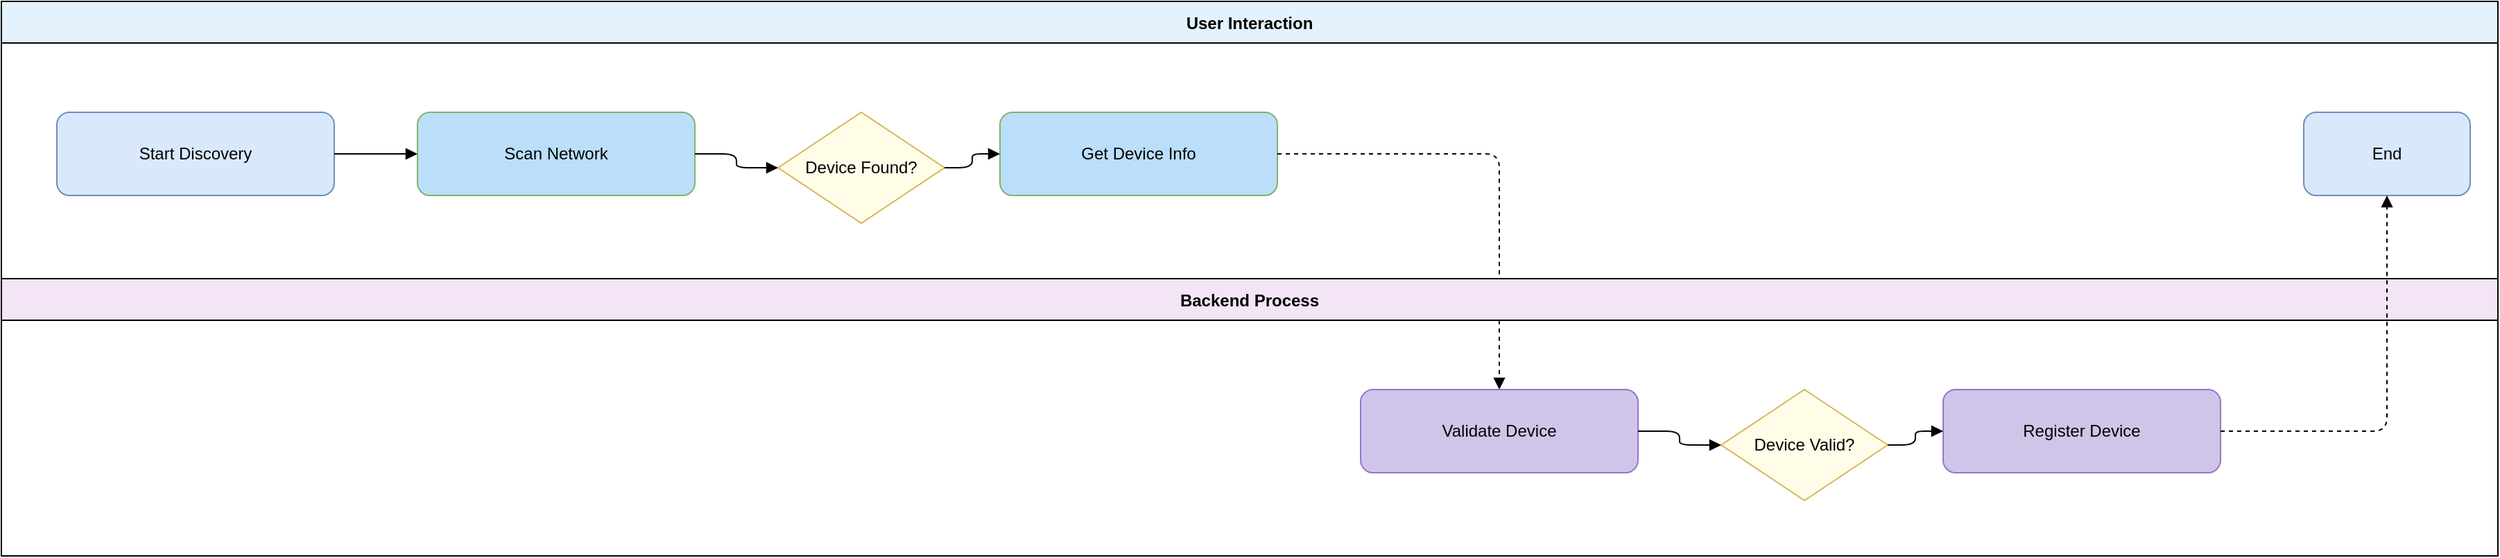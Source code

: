 <mxfile version="27.0.5">
  <diagram name="Device Discovery Subprocess" id="device-discovery-subprocess">
    <mxGraphModel dx="2192" dy="915" grid="1" gridSize="10" guides="1" tooltips="1" connect="1" arrows="1" fold="1" page="1" pageScale="1" pageWidth="1800" pageHeight="800" math="0" shadow="0">
      <root>
        <mxCell id="0" />
        <mxCell id="1" parent="0" />
        <!-- Swimlanes -->
        <mxCell id="2" value="User Interaction" style="swimlane;horizontal=1;startSize=30;fillColor=#e3f2fd;" parent="1" vertex="1">
          <mxGeometry width="1800" height="200" as="geometry" />
        </mxCell>
        <mxCell id="3" value="Backend Process" style="swimlane;horizontal=1;startSize=30;fillColor=#f3e5f5;" parent="1" vertex="1">
          <mxGeometry y="200" width="1800" height="200" as="geometry" />
        </mxCell>
        <!-- User Steps -->
        <mxCell id="4" value="Start Discovery" style="rounded=1;whiteSpace=wrap;html=1;fillColor=#dae8fc;strokeColor=#6c8ebf;" parent="2" vertex="1">
          <mxGeometry x="40" y="80" width="200" height="60" as="geometry" />
        </mxCell>
        <mxCell id="5" value="Scan Network" style="rounded=1;whiteSpace=wrap;html=1;fillColor=#bbdefb;strokeColor=#82b366;" parent="2" vertex="1">
          <mxGeometry x="300" y="80" width="200" height="60" as="geometry" />
        </mxCell>
        <mxCell id="6" value="Device Found?" style="rhombus;whiteSpace=wrap;html=1;fillColor=#fffde7;strokeColor=#d6b656;" parent="2" vertex="1">
          <mxGeometry x="560" y="80" width="120" height="80" as="geometry" />
        </mxCell>
        <mxCell id="7" value="Get Device Info" style="rounded=1;whiteSpace=wrap;html=1;fillColor=#bbdefb;strokeColor=#82b366;" parent="2" vertex="1">
          <mxGeometry x="720" y="80" width="200" height="60" as="geometry" />
        </mxCell>
        <mxCell id="8" value="End" style="rounded=1;whiteSpace=wrap;html=1;fillColor=#dae8fc;strokeColor=#6c8ebf;" parent="2" vertex="1">
          <mxGeometry x="1660" y="80" width="120" height="60" as="geometry" />
        </mxCell>
        <!-- Backend Steps -->
        <mxCell id="9" value="Validate Device" style="rounded=1;whiteSpace=wrap;html=1;fillColor=#d1c4e9;strokeColor=#9575cd;" parent="3" vertex="1">
          <mxGeometry x="980" y="80" width="200" height="60" as="geometry" />
        </mxCell>
        <mxCell id="10" value="Device Valid?" style="rhombus;whiteSpace=wrap;html=1;fillColor=#fffde7;strokeColor=#d6b656;" parent="3" vertex="1">
          <mxGeometry x="1240" y="80" width="120" height="80" as="geometry" />
        </mxCell>
        <mxCell id="11" value="Register Device" style="rounded=1;whiteSpace=wrap;html=1;fillColor=#d1c4e9;strokeColor=#9575cd;" parent="3" vertex="1">
          <mxGeometry x="1400" y="80" width="200" height="60" as="geometry" />
        </mxCell>
        <!-- Connections (User lane) -->
        <mxCell id="12" style="edgeStyle=orthogonalEdgeStyle;endArrow=block;html=1;" edge="1" parent="2" source="4" target="5">
          <mxGeometry relative="1" as="geometry" />
        </mxCell>
        <mxCell id="13" style="edgeStyle=orthogonalEdgeStyle;endArrow=block;html=1;" edge="1" parent="2" source="5" target="6">
          <mxGeometry relative="1" as="geometry" />
        </mxCell>
        <mxCell id="14" style="edgeStyle=orthogonalEdgeStyle;endArrow=block;html=1;" edge="1" parent="2" source="6" target="7">
          <mxGeometry relative="1" as="geometry" />
        </mxCell>
        <mxCell id="15" style="edgeStyle=orthogonalEdgeStyle;endArrow=block;html=1;dashed=1;" edge="1" parent="2" source="7" target="9">
          <mxGeometry relative="1" as="geometry" />
        </mxCell>
        <mxCell id="16" style="edgeStyle=orthogonalEdgeStyle;endArrow=block;html=1;" edge="1" parent="3" source="9" target="10">
          <mxGeometry relative="1" as="geometry" />
        </mxCell>
        <mxCell id="17" style="edgeStyle=orthogonalEdgeStyle;endArrow=block;html=1;" edge="1" parent="3" source="10" target="11">
          <mxGeometry relative="1" as="geometry" />
        </mxCell>
        <mxCell id="18" style="edgeStyle=orthogonalEdgeStyle;endArrow=block;html=1;dashed=1;" edge="1" parent="3" source="11" target="8">
          <mxGeometry relative="1" as="geometry" />
        </mxCell>
      </root>
    </mxGraphModel>
  </diagram>
</mxfile> 